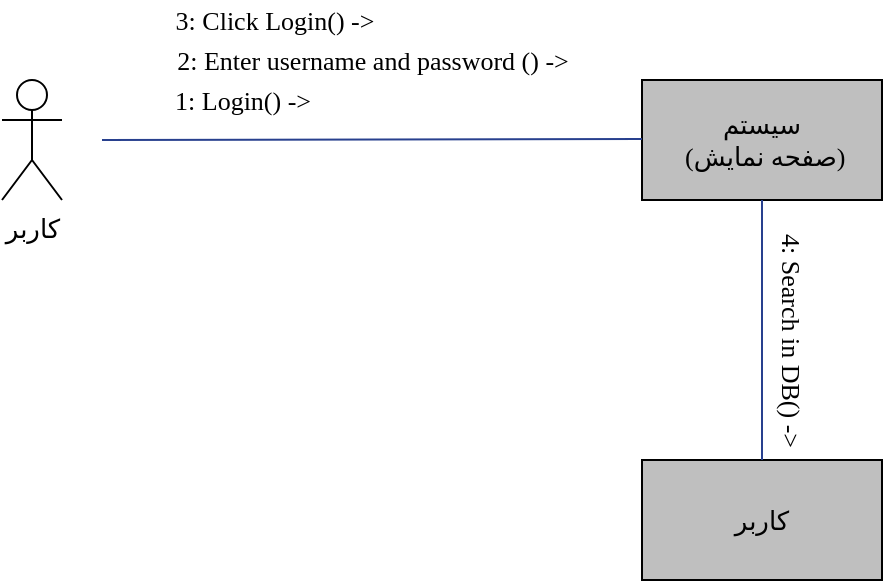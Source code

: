 <mxfile version="14.8.2" type="github">
  <diagram id="ktsGYNsk4kY88abPZ4qp" name="Page-1">
    <mxGraphModel dx="782" dy="436" grid="1" gridSize="10" guides="1" tooltips="1" connect="1" arrows="1" fold="1" page="1" pageScale="1" pageWidth="850" pageHeight="1100" math="0" shadow="0">
      <root>
        <mxCell id="0" />
        <mxCell id="1" parent="0" />
        <mxCell id="r_f2xXJb9P_Ozzs2txuN-1" value="&lt;font style=&quot;font-size: 13px&quot; face=&quot;B Zar&quot;&gt;کاربر&lt;/font&gt;" style="shape=umlActor;verticalLabelPosition=bottom;verticalAlign=top;html=1;outlineConnect=0;" parent="1" vertex="1">
          <mxGeometry x="230" y="170" width="30" height="60" as="geometry" />
        </mxCell>
        <mxCell id="r_f2xXJb9P_Ozzs2txuN-2" value="&lt;font face=&quot;B Zar&quot; style=&quot;font-size: 13px&quot;&gt;سیستم&lt;br&gt;&amp;nbsp;(صفحه نمایش)&lt;/font&gt;" style="rounded=0;whiteSpace=wrap;html=1;fillColor=#BFBFBF;" parent="1" vertex="1">
          <mxGeometry x="550" y="170" width="120" height="60" as="geometry" />
        </mxCell>
        <mxCell id="r_f2xXJb9P_Ozzs2txuN-3" value="&lt;font style=&quot;font-size: 13px&quot; face=&quot;B Zar&quot;&gt;کاربر&lt;/font&gt;" style="rounded=0;whiteSpace=wrap;html=1;fillColor=#BFBFBF;" parent="1" vertex="1">
          <mxGeometry x="550" y="360" width="120" height="60" as="geometry" />
        </mxCell>
        <mxCell id="r_f2xXJb9P_Ozzs2txuN-4" value="" style="endArrow=none;html=1;strokeColor=#28408E;" parent="1" edge="1">
          <mxGeometry width="50" height="50" relative="1" as="geometry">
            <mxPoint x="280" y="200" as="sourcePoint" />
            <mxPoint x="550" y="199.5" as="targetPoint" />
          </mxGeometry>
        </mxCell>
        <mxCell id="r_f2xXJb9P_Ozzs2txuN-5" value="" style="endArrow=none;html=1;exitX=0.5;exitY=0;exitDx=0;exitDy=0;entryX=0.5;entryY=1;entryDx=0;entryDy=0;strokeColor=#28408E;" parent="1" source="r_f2xXJb9P_Ozzs2txuN-3" target="r_f2xXJb9P_Ozzs2txuN-2" edge="1">
          <mxGeometry width="50" height="50" relative="1" as="geometry">
            <mxPoint x="380" y="270" as="sourcePoint" />
            <mxPoint x="430" y="220" as="targetPoint" />
          </mxGeometry>
        </mxCell>
        <mxCell id="r_f2xXJb9P_Ozzs2txuN-6" value="&lt;font face=&quot;Times New Roman&quot; style=&quot;font-size: 13px&quot;&gt;1: Login() -&amp;gt;&lt;/font&gt;" style="text;html=1;align=center;verticalAlign=middle;resizable=0;points=[];autosize=1;" parent="1" vertex="1">
          <mxGeometry x="310" y="170" width="80" height="20" as="geometry" />
        </mxCell>
        <mxCell id="r_f2xXJb9P_Ozzs2txuN-7" value="&lt;font face=&quot;Times New Roman&quot; style=&quot;font-size: 13px&quot;&gt;2: Enter username and password () -&amp;gt;&lt;/font&gt;" style="text;html=1;align=center;verticalAlign=middle;resizable=0;points=[];autosize=1;" parent="1" vertex="1">
          <mxGeometry x="310" y="150" width="210" height="20" as="geometry" />
        </mxCell>
        <mxCell id="r_f2xXJb9P_Ozzs2txuN-8" value="&lt;font face=&quot;Times New Roman&quot; style=&quot;font-size: 13px&quot;&gt;3: Click Login() -&amp;gt;&lt;/font&gt;" style="text;html=1;align=center;verticalAlign=middle;resizable=0;points=[];autosize=1;" parent="1" vertex="1">
          <mxGeometry x="311" y="130" width="110" height="20" as="geometry" />
        </mxCell>
        <mxCell id="r_f2xXJb9P_Ozzs2txuN-9" value="&lt;font face=&quot;Times New Roman&quot; style=&quot;font-size: 13px&quot;&gt;4: Search in DB() -&amp;gt;&lt;/font&gt;" style="text;html=1;align=center;verticalAlign=middle;resizable=0;points=[];autosize=1;rotation=90;" parent="1" vertex="1">
          <mxGeometry x="565" y="290" width="120" height="20" as="geometry" />
        </mxCell>
      </root>
    </mxGraphModel>
  </diagram>
</mxfile>
